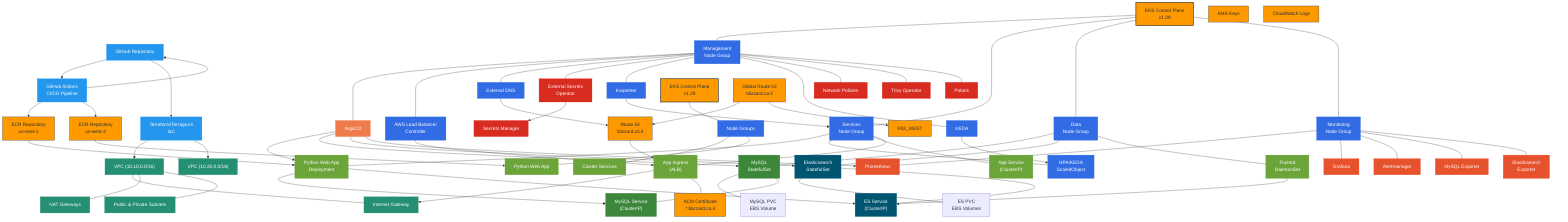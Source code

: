 flowchart TB
    GH["GitHub Repository"] --> GHA["GitHub Actions<br>CI/CD Pipeline"] & TERRAFORM["Terraform/Terragrunt<br>IaC"]
    GHA --> ECR_EAST["ECR Repository<br>us-east-1"] & ECR_WEST["ECR Repository<br>us-west-2"] & GH
    VPC_EAST["VPC (10.10.0.0/16)"] --- IGW_EAST["Internet Gateway"] & NAT_EAST["NAT Gateways"] & SUBNETS_EAST["Public & Private Subnets"]
    CP_EAST["EKS Control Plane<br>v1.29"] --- MNG_EAST["Management<br>Node Group"] & SNG_EAST["Services<br>Node Group"] & DNG_EAST["Data<br>Node Group"] & MON_NG_EAST["Monitoring<br>Node Group"]
    MNG_EAST --- ARGO_EAST["ArgoCD"] & AWS_LB_EAST["AWS Load Balancer<br>Controller"] & EXTERNAL_DNS_EAST["External DNS"] & EXT_SECRETS_EAST["External Secrets<br>Operator"] & KARPENTER_EAST["Karpenter"] & KEDA_EAST["KEDA"] & NET_POL_EAST["Network Policies"] & TRIVY_EAST["Trivy Operator"] & POLARIS_EAST["Polaris"]
    SNG_EAST --- PYTHON_APP_EAST["Python Web App<br>Deployment"] & APP_HPA_EAST["HPA/KEDA<br>ScaledObject"] & APP_SVC_EAST["App Service<br>(ClusterIP)"] & APP_ING_EAST["App Ingress<br>(ALB)"]
    DNG_EAST --- MYSQL_EAST["MySQL<br>StatefulSet"] & ES_EAST["Elasticsearch<br>StatefulSet"] & FLUENTD_EAST["Fluentd<br>DaemonSet"]
    MYSQL_EAST --- MYSQL_PVC_EAST["MySQL PVC<br>EBS Volume"] & MYSQL_SVC_EAST["MySQL Service<br>(ClusterIP)"]
    ES_EAST --- ES_PVC_EAST["ES PVC<br>EBS Volumes"] & ES_SVC_EAST["ES Service<br>(ClusterIP)"]
    FLUENTD_EAST --> ES_SVC_EAST
    MON_NG_EAST --- PROM_EAST["Prometheus"] & GRAFANA_EAST["Grafana"] & ALERTMANAGER_EAST["Alertmanager"] & MYSQL_EXP_EAST["MySQL Exporter"] & ES_EXP_EAST["Elasticsearch<br>Exporter"]
    ARGO_EAST --> PYTHON_APP_EAST & MYSQL_EAST & ES_EAST & PROM_EAST
    PYTHON_APP_EAST --> MYSQL_SVC_EAST & ES_SVC_EAST
    KEDA_EAST --> APP_HPA_EAST
    KARPENTER_EAST --> SNG_EAST
    EXT_SECRETS_EAST --> SM_EAST["Secrets Manager"]
    EXTERNAL_DNS_EAST --> R53_EAST["Route 53<br>blizzard.co.il"]
    AWS_LB_EAST --> APP_ING_EAST
    APP_ING_EAST --> IGW_EAST
    APP_ING_EAST --- ACM_EAST["ACM Certificate<br>*.blizzard.co.il"]
    ECR_EAST --> PYTHON_APP_EAST
    R53_EAST --> APP_ING_EAST
    CP_WEST["EKS Control Plane<br>v1.29"] --- NODES_WEST["Node Groups"]
    NODES_WEST --- SERVICES_WEST["Cluster Services"] & APP_WEST["Python Web App"]
    ECR_WEST --> APP_WEST
    R53_GLOBAL["Global Route 53<br>blizzard.co.il"] --> R53_EAST & R53_WEST["R53_WEST"]
    TERRAFORM --> VPC_EAST & VPC_WEST["VPC (10.20.0.0/16)"]
    KMS_EAST["KMS Keys"]
    CW_EAST["CloudWatch Logs"]

     GH:::cicd
     GHA:::cicd
     ECR_EAST:::aws
     ECR_WEST:::aws
     VPC_EAST:::vpc
     IGW_EAST:::vpc
     NAT_EAST:::vpc
     SUBNETS_EAST:::vpc
     R53_EAST:::aws
     ACM_EAST:::aws
     CP_EAST:::eks
     MNG_EAST:::k8s
     SNG_EAST:::k8s
     DNG_EAST:::k8s
     MON_NG_EAST:::k8s
     ARGO_EAST:::argo
     AWS_LB_EAST:::k8s
     EXTERNAL_DNS_EAST:::k8s
     EXT_SECRETS_EAST:::security
     KARPENTER_EAST:::k8s
     KEDA_EAST:::k8s
     PYTHON_APP_EAST:::service
     APP_HPA_EAST:::k8s
     APP_SVC_EAST:::service
     APP_ING_EAST:::service
     MYSQL_EAST:::db
     MYSQL_SVC_EAST:::db
     ES_EAST:::elastic
     ES_SVC_EAST:::elastic
     FLUENTD_EAST:::service
     PROM_EAST:::monitoring
     GRAFANA_EAST:::monitoring
     ALERTMANAGER_EAST:::monitoring
     MYSQL_EXP_EAST:::monitoring
     ES_EXP_EAST:::monitoring
     NET_POL_EAST:::security
     TRIVY_EAST:::security
     POLARIS_EAST:::security
     KMS_EAST:::aws
     SM_EAST:::security
     CW_EAST:::aws
     VPC_WEST:::vpc
     CP_WEST:::eks
     NODES_WEST:::k8s
     SERVICES_WEST:::service
     APP_WEST:::service
     R53_GLOBAL:::aws
     TERRAFORM:::cicd
     R53_WEST:::aws
    classDef aws fill:#FF9900,stroke:#232F3E,color:#232F3E
    classDef eks fill:#FF9900,stroke:#232F3E,color:#232F3E,stroke-width:2px
    classDef k8s fill:#326CE5,stroke:#326CE5,color:white
    classDef argo fill:#EF7B4D,stroke:#EF7B4D,color:white
    classDef db fill:#3C873A,stroke:#3C873A,color:white
    classDef elastic fill:#005571,stroke:#005571,color:white
    classDef monitoring fill:#E6522C,stroke:#E6522C,color:white
    classDef security fill:#D82C20,stroke:#D82C20,color:white
    classDef cicd fill:#2496ED,stroke:#2496ED,color:white
    classDef vpc fill:#248F73,stroke:#248F73,color:white
    classDef service fill:#6BA539,stroke:#6BA539,color:white